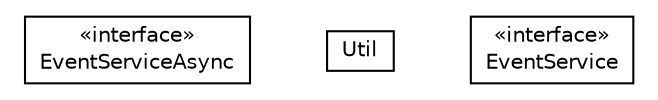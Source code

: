 #!/usr/local/bin/dot
#
# Class diagram 
# Generated by UMLGraph version 5.4 (http://www.umlgraph.org/)
#

digraph G {
	edge [fontname="Helvetica",fontsize=10,labelfontname="Helvetica",labelfontsize=10];
	node [fontname="Helvetica",fontsize=10,shape=plaintext];
	nodesep=0.25;
	ranksep=0.5;
	// hu.sch.kfc.client.service.EventServiceAsync
	c545 [label=<<table title="hu.sch.kfc.client.service.EventServiceAsync" border="0" cellborder="1" cellspacing="0" cellpadding="2" port="p" href="./EventServiceAsync.html">
		<tr><td><table border="0" cellspacing="0" cellpadding="1">
<tr><td align="center" balign="center"> &#171;interface&#187; </td></tr>
<tr><td align="center" balign="center"> EventServiceAsync </td></tr>
		</table></td></tr>
		</table>>, URL="./EventServiceAsync.html", fontname="Helvetica", fontcolor="black", fontsize=10.0];
	// hu.sch.kfc.client.service.EventServiceAsync.Util
	c546 [label=<<table title="hu.sch.kfc.client.service.EventServiceAsync.Util" border="0" cellborder="1" cellspacing="0" cellpadding="2" port="p" href="./EventServiceAsync.Util.html">
		<tr><td><table border="0" cellspacing="0" cellpadding="1">
<tr><td align="center" balign="center"> Util </td></tr>
		</table></td></tr>
		</table>>, URL="./EventServiceAsync.Util.html", fontname="Helvetica", fontcolor="black", fontsize=10.0];
	// hu.sch.kfc.client.service.EventService
	c547 [label=<<table title="hu.sch.kfc.client.service.EventService" border="0" cellborder="1" cellspacing="0" cellpadding="2" port="p" href="./EventService.html">
		<tr><td><table border="0" cellspacing="0" cellpadding="1">
<tr><td align="center" balign="center"> &#171;interface&#187; </td></tr>
<tr><td align="center" balign="center"> EventService </td></tr>
		</table></td></tr>
		</table>>, URL="./EventService.html", fontname="Helvetica", fontcolor="black", fontsize=10.0];
}

